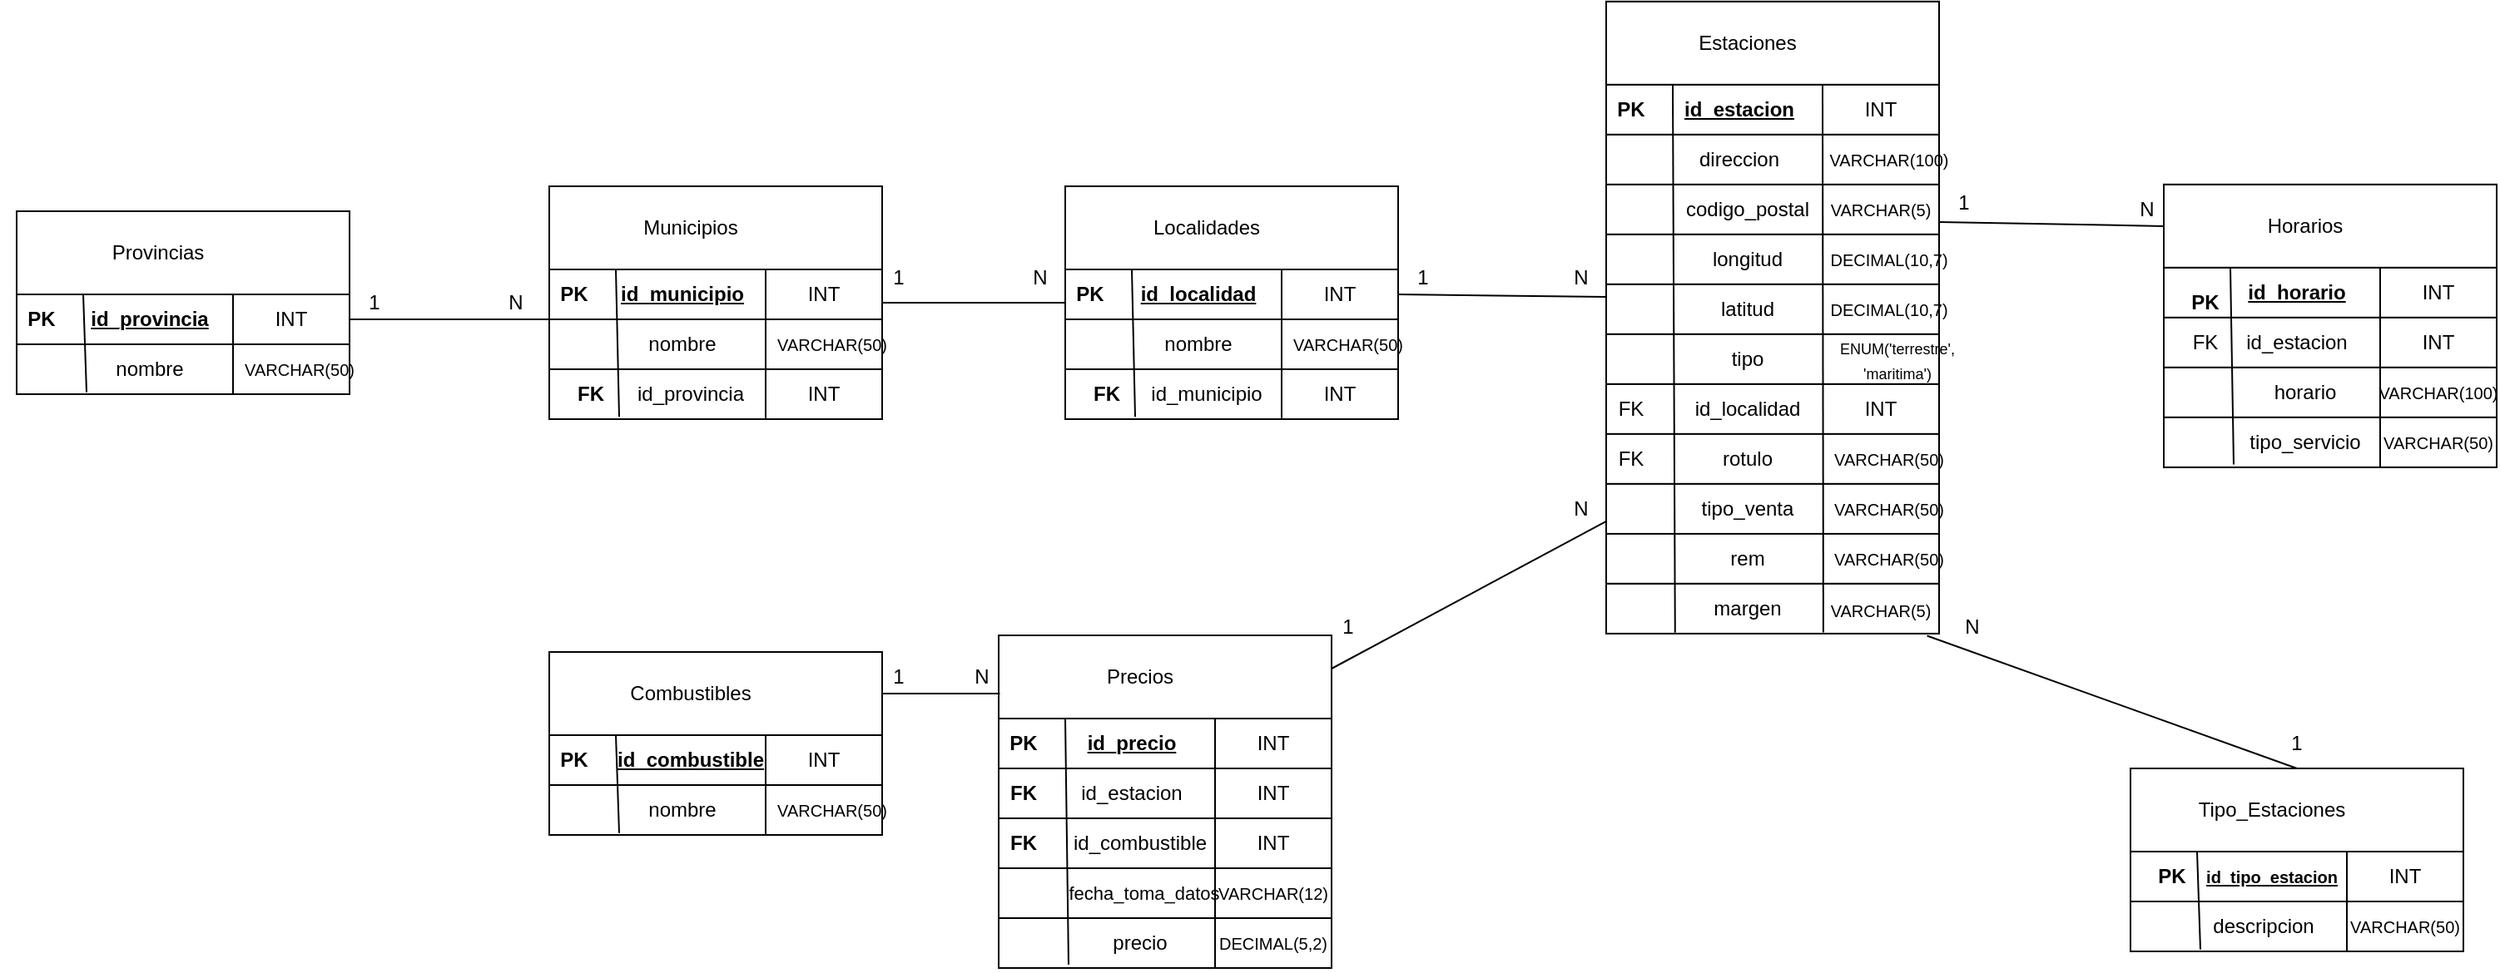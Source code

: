 <mxfile version="24.9.0">
  <diagram name="Page-1" id="HasAcTS15P0ZetfU08zc">
    <mxGraphModel dx="1430" dy="781" grid="1" gridSize="10" guides="1" tooltips="1" connect="1" arrows="1" fold="1" page="1" pageScale="1" pageWidth="827" pageHeight="1169" math="0" shadow="0">
      <root>
        <mxCell id="0" />
        <mxCell id="1" parent="0" />
        <mxCell id="nKlbAJsoChxrk7yMtcG--8" value="" style="rounded=0;whiteSpace=wrap;html=1;" parent="1" vertex="1">
          <mxGeometry x="40" y="545" width="200" height="110" as="geometry" />
        </mxCell>
        <mxCell id="nKlbAJsoChxrk7yMtcG--9" value="" style="rounded=0;whiteSpace=wrap;html=1;" parent="1" vertex="1">
          <mxGeometry x="40" y="545" width="200" height="50" as="geometry" />
        </mxCell>
        <mxCell id="nKlbAJsoChxrk7yMtcG--12" value="" style="rounded=0;whiteSpace=wrap;html=1;" parent="1" vertex="1">
          <mxGeometry x="40" y="595" width="200" height="30" as="geometry" />
        </mxCell>
        <mxCell id="nKlbAJsoChxrk7yMtcG--20" value="" style="rounded=0;whiteSpace=wrap;html=1;" parent="1" vertex="1">
          <mxGeometry x="40" y="625" width="200" height="30" as="geometry" />
        </mxCell>
        <mxCell id="nKlbAJsoChxrk7yMtcG--13" value="" style="endArrow=none;html=1;rounded=0;exitX=0.21;exitY=0.99;exitDx=0;exitDy=0;entryX=1;entryY=0;entryDx=0;entryDy=0;exitPerimeter=0;" parent="1" source="nKlbAJsoChxrk7yMtcG--8" target="nKlbAJsoChxrk7yMtcG--16" edge="1">
          <mxGeometry width="50" height="50" relative="1" as="geometry">
            <mxPoint x="25" y="645" as="sourcePoint" />
            <mxPoint x="75" y="595" as="targetPoint" />
          </mxGeometry>
        </mxCell>
        <mxCell id="nKlbAJsoChxrk7yMtcG--14" value="" style="endArrow=none;html=1;rounded=0;entryX=0.25;entryY=0;entryDx=0;entryDy=0;" parent="1" edge="1">
          <mxGeometry width="50" height="50" relative="1" as="geometry">
            <mxPoint x="170" y="655" as="sourcePoint" />
            <mxPoint x="170" y="595" as="targetPoint" />
          </mxGeometry>
        </mxCell>
        <mxCell id="nKlbAJsoChxrk7yMtcG--15" value="Provincias" style="text;html=1;align=center;verticalAlign=middle;whiteSpace=wrap;rounded=0;" parent="1" vertex="1">
          <mxGeometry x="95" y="555" width="60" height="30" as="geometry" />
        </mxCell>
        <mxCell id="nKlbAJsoChxrk7yMtcG--16" value="&lt;b&gt;PK&lt;/b&gt;" style="text;html=1;align=center;verticalAlign=middle;whiteSpace=wrap;rounded=0;" parent="1" vertex="1">
          <mxGeometry x="30" y="595" width="50" height="30" as="geometry" />
        </mxCell>
        <mxCell id="nKlbAJsoChxrk7yMtcG--17" value="INT" style="text;html=1;align=center;verticalAlign=middle;whiteSpace=wrap;rounded=0;" parent="1" vertex="1">
          <mxGeometry x="180" y="595" width="50" height="30" as="geometry" />
        </mxCell>
        <mxCell id="nKlbAJsoChxrk7yMtcG--21" value="&lt;font style=&quot;font-size: 10px;&quot;&gt;VARCHAR(50)&lt;/font&gt;" style="text;html=1;align=center;verticalAlign=middle;whiteSpace=wrap;rounded=0;" parent="1" vertex="1">
          <mxGeometry x="210" y="625" height="30" as="geometry" />
        </mxCell>
        <mxCell id="nKlbAJsoChxrk7yMtcG--24" value="&lt;b&gt;&lt;u&gt;id_provincia&lt;/u&gt;&lt;/b&gt;" style="text;html=1;align=center;verticalAlign=middle;whiteSpace=wrap;rounded=0;" parent="1" vertex="1">
          <mxGeometry x="90" y="595" width="60" height="30" as="geometry" />
        </mxCell>
        <mxCell id="nKlbAJsoChxrk7yMtcG--25" value="nombre" style="text;html=1;align=center;verticalAlign=middle;whiteSpace=wrap;rounded=0;" parent="1" vertex="1">
          <mxGeometry x="90" y="625" width="60" height="30" as="geometry" />
        </mxCell>
        <mxCell id="nKlbAJsoChxrk7yMtcG--26" value="" style="rounded=0;whiteSpace=wrap;html=1;" parent="1" vertex="1">
          <mxGeometry x="360" y="530" width="200" height="140" as="geometry" />
        </mxCell>
        <mxCell id="nKlbAJsoChxrk7yMtcG--27" value="" style="rounded=0;whiteSpace=wrap;html=1;" parent="1" vertex="1">
          <mxGeometry x="360" y="530" width="200" height="50" as="geometry" />
        </mxCell>
        <mxCell id="nKlbAJsoChxrk7yMtcG--28" value="" style="rounded=0;whiteSpace=wrap;html=1;" parent="1" vertex="1">
          <mxGeometry x="360" y="580" width="200" height="30" as="geometry" />
        </mxCell>
        <mxCell id="nKlbAJsoChxrk7yMtcG--29" value="" style="rounded=0;whiteSpace=wrap;html=1;" parent="1" vertex="1">
          <mxGeometry x="360" y="610" width="200" height="30" as="geometry" />
        </mxCell>
        <mxCell id="nKlbAJsoChxrk7yMtcG--30" value="" style="endArrow=none;html=1;rounded=0;exitX=0.21;exitY=0.99;exitDx=0;exitDy=0;entryX=1;entryY=0;entryDx=0;entryDy=0;exitPerimeter=0;" parent="1" source="nKlbAJsoChxrk7yMtcG--26" target="nKlbAJsoChxrk7yMtcG--33" edge="1">
          <mxGeometry width="50" height="50" relative="1" as="geometry">
            <mxPoint x="345" y="630" as="sourcePoint" />
            <mxPoint x="395" y="580" as="targetPoint" />
          </mxGeometry>
        </mxCell>
        <mxCell id="nKlbAJsoChxrk7yMtcG--31" value="" style="endArrow=none;html=1;rounded=0;entryX=0.25;entryY=0;entryDx=0;entryDy=0;" parent="1" edge="1">
          <mxGeometry width="50" height="50" relative="1" as="geometry">
            <mxPoint x="490" y="670" as="sourcePoint" />
            <mxPoint x="490" y="580" as="targetPoint" />
          </mxGeometry>
        </mxCell>
        <mxCell id="nKlbAJsoChxrk7yMtcG--32" value="Municipios" style="text;html=1;align=center;verticalAlign=middle;whiteSpace=wrap;rounded=0;" parent="1" vertex="1">
          <mxGeometry x="415" y="540" width="60" height="30" as="geometry" />
        </mxCell>
        <mxCell id="nKlbAJsoChxrk7yMtcG--33" value="&lt;b&gt;PK&lt;/b&gt;" style="text;html=1;align=center;verticalAlign=middle;whiteSpace=wrap;rounded=0;" parent="1" vertex="1">
          <mxGeometry x="350" y="580" width="50" height="30" as="geometry" />
        </mxCell>
        <mxCell id="nKlbAJsoChxrk7yMtcG--34" value="INT" style="text;html=1;align=center;verticalAlign=middle;whiteSpace=wrap;rounded=0;" parent="1" vertex="1">
          <mxGeometry x="500" y="580" width="50" height="30" as="geometry" />
        </mxCell>
        <mxCell id="nKlbAJsoChxrk7yMtcG--35" value="&lt;font style=&quot;font-size: 10px;&quot;&gt;VARCHAR(50)&lt;/font&gt;" style="text;html=1;align=center;verticalAlign=middle;whiteSpace=wrap;rounded=0;" parent="1" vertex="1">
          <mxGeometry x="530" y="610" height="30" as="geometry" />
        </mxCell>
        <mxCell id="nKlbAJsoChxrk7yMtcG--36" value="&lt;b&gt;&lt;u&gt;id_municipio&lt;/u&gt;&lt;/b&gt;" style="text;html=1;align=center;verticalAlign=middle;whiteSpace=wrap;rounded=0;" parent="1" vertex="1">
          <mxGeometry x="410" y="580" width="60" height="30" as="geometry" />
        </mxCell>
        <mxCell id="nKlbAJsoChxrk7yMtcG--37" value="nombre" style="text;html=1;align=center;verticalAlign=middle;whiteSpace=wrap;rounded=0;" parent="1" vertex="1">
          <mxGeometry x="410" y="610" width="60" height="30" as="geometry" />
        </mxCell>
        <mxCell id="nKlbAJsoChxrk7yMtcG--62" value="" style="rounded=0;whiteSpace=wrap;html=1;" parent="1" vertex="1">
          <mxGeometry x="995" y="418.95" width="200" height="350" as="geometry" />
        </mxCell>
        <mxCell id="nKlbAJsoChxrk7yMtcG--63" value="" style="rounded=0;whiteSpace=wrap;html=1;" parent="1" vertex="1">
          <mxGeometry x="995" y="418.95" width="200" height="50" as="geometry" />
        </mxCell>
        <mxCell id="nKlbAJsoChxrk7yMtcG--64" value="" style="rounded=0;whiteSpace=wrap;html=1;" parent="1" vertex="1">
          <mxGeometry x="995" y="468.95" width="200" height="30" as="geometry" />
        </mxCell>
        <mxCell id="nKlbAJsoChxrk7yMtcG--65" value="" style="rounded=0;whiteSpace=wrap;html=1;" parent="1" vertex="1">
          <mxGeometry x="995" y="498.95" width="200" height="30" as="geometry" />
        </mxCell>
        <mxCell id="nKlbAJsoChxrk7yMtcG--68" value="Estaciones" style="text;html=1;align=center;verticalAlign=middle;whiteSpace=wrap;rounded=0;" parent="1" vertex="1">
          <mxGeometry x="1050" y="428.95" width="60" height="30" as="geometry" />
        </mxCell>
        <mxCell id="nKlbAJsoChxrk7yMtcG--69" value="&lt;b&gt;PK&lt;/b&gt;" style="text;html=1;align=center;verticalAlign=middle;whiteSpace=wrap;rounded=0;" parent="1" vertex="1">
          <mxGeometry x="985" y="468.95" width="50" height="30" as="geometry" />
        </mxCell>
        <mxCell id="nKlbAJsoChxrk7yMtcG--70" value="INT" style="text;html=1;align=center;verticalAlign=middle;whiteSpace=wrap;rounded=0;" parent="1" vertex="1">
          <mxGeometry x="1135" y="468.95" width="50" height="30" as="geometry" />
        </mxCell>
        <mxCell id="nKlbAJsoChxrk7yMtcG--71" value="&lt;font style=&quot;font-size: 10px;&quot;&gt;VARCHAR(100)&lt;/font&gt;" style="text;html=1;align=center;verticalAlign=middle;whiteSpace=wrap;rounded=0;" parent="1" vertex="1">
          <mxGeometry x="1165" y="498.95" height="30" as="geometry" />
        </mxCell>
        <mxCell id="nKlbAJsoChxrk7yMtcG--72" value="&lt;b&gt;&lt;u&gt;id_estacion&lt;/u&gt;&lt;/b&gt;" style="text;html=1;align=center;verticalAlign=middle;whiteSpace=wrap;rounded=0;" parent="1" vertex="1">
          <mxGeometry x="1045" y="468.95" width="60" height="30" as="geometry" />
        </mxCell>
        <mxCell id="nKlbAJsoChxrk7yMtcG--73" value="direccion" style="text;html=1;align=center;verticalAlign=middle;whiteSpace=wrap;rounded=0;" parent="1" vertex="1">
          <mxGeometry x="1045" y="498.95" width="60" height="30" as="geometry" />
        </mxCell>
        <mxCell id="nKlbAJsoChxrk7yMtcG--75" value="&lt;b&gt;FK&lt;/b&gt;" style="text;html=1;align=center;verticalAlign=middle;whiteSpace=wrap;rounded=0;" parent="1" vertex="1">
          <mxGeometry x="360" y="640" width="50" height="30" as="geometry" />
        </mxCell>
        <mxCell id="nKlbAJsoChxrk7yMtcG--76" value="id_provincia" style="text;html=1;align=center;verticalAlign=middle;whiteSpace=wrap;rounded=0;" parent="1" vertex="1">
          <mxGeometry x="415" y="640" width="60" height="30" as="geometry" />
        </mxCell>
        <mxCell id="nKlbAJsoChxrk7yMtcG--79" value="INT" style="text;html=1;align=center;verticalAlign=middle;whiteSpace=wrap;rounded=0;" parent="1" vertex="1">
          <mxGeometry x="500" y="640" width="50" height="30" as="geometry" />
        </mxCell>
        <mxCell id="nKlbAJsoChxrk7yMtcG--80" value="" style="rounded=0;whiteSpace=wrap;html=1;" parent="1" vertex="1">
          <mxGeometry x="630" y="800" width="200" height="200" as="geometry" />
        </mxCell>
        <mxCell id="nKlbAJsoChxrk7yMtcG--81" value="" style="rounded=0;whiteSpace=wrap;html=1;" parent="1" vertex="1">
          <mxGeometry x="630" y="800" width="200" height="50" as="geometry" />
        </mxCell>
        <mxCell id="nKlbAJsoChxrk7yMtcG--82" value="" style="rounded=0;whiteSpace=wrap;html=1;" parent="1" vertex="1">
          <mxGeometry x="630" y="850" width="200" height="30" as="geometry" />
        </mxCell>
        <mxCell id="nKlbAJsoChxrk7yMtcG--83" value="" style="rounded=0;whiteSpace=wrap;html=1;" parent="1" vertex="1">
          <mxGeometry x="630" y="880" width="200" height="30" as="geometry" />
        </mxCell>
        <mxCell id="nKlbAJsoChxrk7yMtcG--86" value="Precios" style="text;html=1;align=center;verticalAlign=middle;whiteSpace=wrap;rounded=0;" parent="1" vertex="1">
          <mxGeometry x="685" y="810" width="60" height="30" as="geometry" />
        </mxCell>
        <mxCell id="nKlbAJsoChxrk7yMtcG--87" value="&lt;b&gt;PK&lt;/b&gt;" style="text;html=1;align=center;verticalAlign=middle;whiteSpace=wrap;rounded=0;" parent="1" vertex="1">
          <mxGeometry x="620" y="850" width="50" height="30" as="geometry" />
        </mxCell>
        <mxCell id="nKlbAJsoChxrk7yMtcG--88" value="INT" style="text;html=1;align=center;verticalAlign=middle;whiteSpace=wrap;rounded=0;" parent="1" vertex="1">
          <mxGeometry x="770" y="850" width="50" height="30" as="geometry" />
        </mxCell>
        <mxCell id="nKlbAJsoChxrk7yMtcG--90" value="&lt;b&gt;&lt;u&gt;id_precio&lt;/u&gt;&lt;/b&gt;" style="text;html=1;align=center;verticalAlign=middle;whiteSpace=wrap;rounded=0;" parent="1" vertex="1">
          <mxGeometry x="680" y="850" width="60" height="30" as="geometry" />
        </mxCell>
        <mxCell id="nKlbAJsoChxrk7yMtcG--91" value="id_estacion" style="text;html=1;align=center;verticalAlign=middle;whiteSpace=wrap;rounded=0;" parent="1" vertex="1">
          <mxGeometry x="680" y="880" width="60" height="30" as="geometry" />
        </mxCell>
        <mxCell id="nKlbAJsoChxrk7yMtcG--92" value="" style="rounded=0;whiteSpace=wrap;html=1;" parent="1" vertex="1">
          <mxGeometry x="670" y="530" width="200" height="140" as="geometry" />
        </mxCell>
        <mxCell id="nKlbAJsoChxrk7yMtcG--93" value="" style="rounded=0;whiteSpace=wrap;html=1;" parent="1" vertex="1">
          <mxGeometry x="670" y="530" width="200" height="50" as="geometry" />
        </mxCell>
        <mxCell id="nKlbAJsoChxrk7yMtcG--94" value="" style="rounded=0;whiteSpace=wrap;html=1;" parent="1" vertex="1">
          <mxGeometry x="670" y="580" width="200" height="30" as="geometry" />
        </mxCell>
        <mxCell id="nKlbAJsoChxrk7yMtcG--95" value="" style="rounded=0;whiteSpace=wrap;html=1;" parent="1" vertex="1">
          <mxGeometry x="670" y="610" width="200" height="30" as="geometry" />
        </mxCell>
        <mxCell id="nKlbAJsoChxrk7yMtcG--96" value="" style="endArrow=none;html=1;rounded=0;exitX=0.21;exitY=0.99;exitDx=0;exitDy=0;entryX=1;entryY=0;entryDx=0;entryDy=0;exitPerimeter=0;" parent="1" source="nKlbAJsoChxrk7yMtcG--92" target="nKlbAJsoChxrk7yMtcG--99" edge="1">
          <mxGeometry width="50" height="50" relative="1" as="geometry">
            <mxPoint x="655" y="630" as="sourcePoint" />
            <mxPoint x="705" y="580" as="targetPoint" />
          </mxGeometry>
        </mxCell>
        <mxCell id="nKlbAJsoChxrk7yMtcG--97" value="" style="endArrow=none;html=1;rounded=0;entryX=0.25;entryY=0;entryDx=0;entryDy=0;" parent="1" edge="1">
          <mxGeometry width="50" height="50" relative="1" as="geometry">
            <mxPoint x="800" y="670" as="sourcePoint" />
            <mxPoint x="800" y="580" as="targetPoint" />
          </mxGeometry>
        </mxCell>
        <mxCell id="nKlbAJsoChxrk7yMtcG--98" value="Localidades" style="text;html=1;align=center;verticalAlign=middle;whiteSpace=wrap;rounded=0;" parent="1" vertex="1">
          <mxGeometry x="725" y="540" width="60" height="30" as="geometry" />
        </mxCell>
        <mxCell id="nKlbAJsoChxrk7yMtcG--99" value="&lt;b&gt;PK&lt;/b&gt;" style="text;html=1;align=center;verticalAlign=middle;whiteSpace=wrap;rounded=0;" parent="1" vertex="1">
          <mxGeometry x="660" y="580" width="50" height="30" as="geometry" />
        </mxCell>
        <mxCell id="nKlbAJsoChxrk7yMtcG--100" value="INT" style="text;html=1;align=center;verticalAlign=middle;whiteSpace=wrap;rounded=0;" parent="1" vertex="1">
          <mxGeometry x="810" y="580" width="50" height="30" as="geometry" />
        </mxCell>
        <mxCell id="nKlbAJsoChxrk7yMtcG--101" value="&lt;font style=&quot;font-size: 10px;&quot;&gt;VARCHAR(50)&lt;/font&gt;" style="text;html=1;align=center;verticalAlign=middle;whiteSpace=wrap;rounded=0;" parent="1" vertex="1">
          <mxGeometry x="840" y="610" height="30" as="geometry" />
        </mxCell>
        <mxCell id="nKlbAJsoChxrk7yMtcG--102" value="&lt;b&gt;&lt;u&gt;id_localidad&lt;/u&gt;&lt;/b&gt;" style="text;html=1;align=center;verticalAlign=middle;whiteSpace=wrap;rounded=0;" parent="1" vertex="1">
          <mxGeometry x="720" y="580" width="60" height="30" as="geometry" />
        </mxCell>
        <mxCell id="nKlbAJsoChxrk7yMtcG--103" value="nombre" style="text;html=1;align=center;verticalAlign=middle;whiteSpace=wrap;rounded=0;" parent="1" vertex="1">
          <mxGeometry x="720" y="610" width="60" height="30" as="geometry" />
        </mxCell>
        <mxCell id="nKlbAJsoChxrk7yMtcG--104" value="&lt;b&gt;FK&lt;/b&gt;" style="text;html=1;align=center;verticalAlign=middle;whiteSpace=wrap;rounded=0;" parent="1" vertex="1">
          <mxGeometry x="670" y="640" width="50" height="30" as="geometry" />
        </mxCell>
        <mxCell id="nKlbAJsoChxrk7yMtcG--105" value="id_municipio" style="text;html=1;align=center;verticalAlign=middle;whiteSpace=wrap;rounded=0;" parent="1" vertex="1">
          <mxGeometry x="725" y="640" width="60" height="30" as="geometry" />
        </mxCell>
        <mxCell id="nKlbAJsoChxrk7yMtcG--106" value="INT" style="text;html=1;align=center;verticalAlign=middle;whiteSpace=wrap;rounded=0;" parent="1" vertex="1">
          <mxGeometry x="810" y="640" width="50" height="30" as="geometry" />
        </mxCell>
        <mxCell id="nKlbAJsoChxrk7yMtcG--108" value="" style="rounded=0;whiteSpace=wrap;html=1;" parent="1" vertex="1">
          <mxGeometry x="995" y="528.95" width="200" height="30" as="geometry" />
        </mxCell>
        <mxCell id="nKlbAJsoChxrk7yMtcG--110" value="codigo_postal" style="text;html=1;align=center;verticalAlign=middle;whiteSpace=wrap;rounded=0;" parent="1" vertex="1">
          <mxGeometry x="1050" y="528.95" width="60" height="30" as="geometry" />
        </mxCell>
        <mxCell id="nKlbAJsoChxrk7yMtcG--111" value="&lt;font style=&quot;font-size: 10px;&quot;&gt;VARCHAR(5)&lt;/font&gt;" style="text;html=1;align=center;verticalAlign=middle;whiteSpace=wrap;rounded=0;" parent="1" vertex="1">
          <mxGeometry x="1135" y="528.95" width="50" height="30" as="geometry" />
        </mxCell>
        <mxCell id="nKlbAJsoChxrk7yMtcG--112" value="" style="rounded=0;whiteSpace=wrap;html=1;" parent="1" vertex="1">
          <mxGeometry x="995" y="558.95" width="200" height="30" as="geometry" />
        </mxCell>
        <mxCell id="nKlbAJsoChxrk7yMtcG--113" value="" style="rounded=0;whiteSpace=wrap;html=1;" parent="1" vertex="1">
          <mxGeometry x="995" y="588.95" width="200" height="30" as="geometry" />
        </mxCell>
        <mxCell id="nKlbAJsoChxrk7yMtcG--114" value="" style="rounded=0;whiteSpace=wrap;html=1;" parent="1" vertex="1">
          <mxGeometry x="995" y="618.95" width="200" height="30" as="geometry" />
        </mxCell>
        <mxCell id="nKlbAJsoChxrk7yMtcG--115" value="longitud" style="text;html=1;align=center;verticalAlign=middle;whiteSpace=wrap;rounded=0;" parent="1" vertex="1">
          <mxGeometry x="1050" y="558.95" width="60" height="30" as="geometry" />
        </mxCell>
        <mxCell id="nKlbAJsoChxrk7yMtcG--116" value="latitud" style="text;html=1;align=center;verticalAlign=middle;whiteSpace=wrap;rounded=0;" parent="1" vertex="1">
          <mxGeometry x="1050" y="588.95" width="60" height="30" as="geometry" />
        </mxCell>
        <mxCell id="nKlbAJsoChxrk7yMtcG--117" value="tipo" style="text;html=1;align=center;verticalAlign=middle;whiteSpace=wrap;rounded=0;" parent="1" vertex="1">
          <mxGeometry x="1050" y="618.95" width="60" height="30" as="geometry" />
        </mxCell>
        <mxCell id="nKlbAJsoChxrk7yMtcG--119" value="" style="rounded=0;whiteSpace=wrap;html=1;" parent="1" vertex="1">
          <mxGeometry x="995" y="648.95" width="200" height="30" as="geometry" />
        </mxCell>
        <mxCell id="nKlbAJsoChxrk7yMtcG--120" value="" style="rounded=0;whiteSpace=wrap;html=1;" parent="1" vertex="1">
          <mxGeometry x="995" y="678.95" width="200" height="30" as="geometry" />
        </mxCell>
        <mxCell id="nKlbAJsoChxrk7yMtcG--121" value="" style="rounded=0;whiteSpace=wrap;html=1;" parent="1" vertex="1">
          <mxGeometry x="995" y="708.95" width="200" height="30" as="geometry" />
        </mxCell>
        <mxCell id="nKlbAJsoChxrk7yMtcG--122" value="" style="rounded=0;whiteSpace=wrap;html=1;" parent="1" vertex="1">
          <mxGeometry x="995" y="768.95" width="200" height="30" as="geometry" />
        </mxCell>
        <mxCell id="nKlbAJsoChxrk7yMtcG--66" value="" style="endArrow=none;html=1;rounded=0;exitX=0.207;exitY=0.982;exitDx=0;exitDy=0;entryX=1;entryY=0;entryDx=0;entryDy=0;exitPerimeter=0;" parent="1" source="nKlbAJsoChxrk7yMtcG--122" target="nKlbAJsoChxrk7yMtcG--69" edge="1">
          <mxGeometry width="50" height="50" relative="1" as="geometry">
            <mxPoint x="980" y="518.95" as="sourcePoint" />
            <mxPoint x="1030" y="468.95" as="targetPoint" />
          </mxGeometry>
        </mxCell>
        <mxCell id="nKlbAJsoChxrk7yMtcG--67" value="" style="endArrow=none;html=1;rounded=0;exitX=0.091;exitY=0.978;exitDx=0;exitDy=0;entryX=0.25;entryY=0;entryDx=0;entryDy=0;exitPerimeter=0;" parent="1" edge="1">
          <mxGeometry width="50" height="50" relative="1" as="geometry">
            <mxPoint x="1125.46" y="798.29" as="sourcePoint" />
            <mxPoint x="1125" y="468.95" as="targetPoint" />
          </mxGeometry>
        </mxCell>
        <mxCell id="nKlbAJsoChxrk7yMtcG--123" value="id_localidad" style="text;html=1;align=center;verticalAlign=middle;whiteSpace=wrap;rounded=0;" parent="1" vertex="1">
          <mxGeometry x="1050" y="648.95" width="60" height="30" as="geometry" />
        </mxCell>
        <mxCell id="nKlbAJsoChxrk7yMtcG--124" value="rotulo" style="text;html=1;align=center;verticalAlign=middle;whiteSpace=wrap;rounded=0;" parent="1" vertex="1">
          <mxGeometry x="1050" y="678.95" width="60" height="30" as="geometry" />
        </mxCell>
        <mxCell id="nKlbAJsoChxrk7yMtcG--125" value="tipo_venta" style="text;html=1;align=center;verticalAlign=middle;whiteSpace=wrap;rounded=0;" parent="1" vertex="1">
          <mxGeometry x="1050" y="708.95" width="60" height="30" as="geometry" />
        </mxCell>
        <mxCell id="nKlbAJsoChxrk7yMtcG--126" value="rem" style="text;html=1;align=center;verticalAlign=middle;whiteSpace=wrap;rounded=0;" parent="1" vertex="1">
          <mxGeometry x="1050" y="738.95" width="60" height="30" as="geometry" />
        </mxCell>
        <mxCell id="nKlbAJsoChxrk7yMtcG--127" value="&lt;font style=&quot;font-size: 10px;&quot;&gt;DECIMAL(10,7)&lt;/font&gt;" style="text;html=1;align=center;verticalAlign=middle;whiteSpace=wrap;rounded=0;" parent="1" vertex="1">
          <mxGeometry x="1140" y="558.95" width="50" height="30" as="geometry" />
        </mxCell>
        <mxCell id="nKlbAJsoChxrk7yMtcG--128" value="&lt;font style=&quot;font-size: 10px;&quot;&gt;DECIMAL(10,7)&lt;/font&gt;" style="text;html=1;align=center;verticalAlign=middle;whiteSpace=wrap;rounded=0;" parent="1" vertex="1">
          <mxGeometry x="1140" y="588.95" width="50" height="30" as="geometry" />
        </mxCell>
        <mxCell id="nKlbAJsoChxrk7yMtcG--129" value="&lt;font style=&quot;font-size: 9px;&quot;&gt;ENUM(&#39;terrestre&#39;, &#39;maritima&lt;span style=&quot;background-color: initial;&quot;&gt;&#39;)&lt;/span&gt;&lt;/font&gt;" style="text;html=1;align=center;verticalAlign=middle;whiteSpace=wrap;rounded=0;" parent="1" vertex="1">
          <mxGeometry x="1145" y="618.95" width="50" height="30" as="geometry" />
        </mxCell>
        <mxCell id="nKlbAJsoChxrk7yMtcG--130" value="FK" style="text;html=1;align=center;verticalAlign=middle;whiteSpace=wrap;rounded=0;" parent="1" vertex="1">
          <mxGeometry x="985" y="678.95" width="50" height="30" as="geometry" />
        </mxCell>
        <mxCell id="nKlbAJsoChxrk7yMtcG--131" value="INT" style="text;html=1;align=center;verticalAlign=middle;whiteSpace=wrap;rounded=0;" parent="1" vertex="1">
          <mxGeometry x="1135" y="648.95" width="50" height="30" as="geometry" />
        </mxCell>
        <mxCell id="nKlbAJsoChxrk7yMtcG--132" value="&lt;font style=&quot;font-size: 10px;&quot;&gt;VARCHAR(50&lt;span style=&quot;background-color: initial;&quot;&gt;)&lt;/span&gt;&lt;/font&gt;" style="text;html=1;align=center;verticalAlign=middle;whiteSpace=wrap;rounded=0;" parent="1" vertex="1">
          <mxGeometry x="1140" y="678.95" width="50" height="30" as="geometry" />
        </mxCell>
        <mxCell id="nKlbAJsoChxrk7yMtcG--133" value="&lt;font style=&quot;font-size: 10px;&quot;&gt;VARCHAR(50&lt;span style=&quot;background-color: initial;&quot;&gt;)&lt;/span&gt;&lt;/font&gt;" style="text;html=1;align=center;verticalAlign=middle;whiteSpace=wrap;rounded=0;" parent="1" vertex="1">
          <mxGeometry x="1140" y="708.95" width="50" height="30" as="geometry" />
        </mxCell>
        <mxCell id="nKlbAJsoChxrk7yMtcG--134" value="&lt;font style=&quot;font-size: 10px;&quot;&gt;VARCHAR(50&lt;span style=&quot;background-color: initial;&quot;&gt;)&lt;/span&gt;&lt;/font&gt;" style="text;html=1;align=center;verticalAlign=middle;whiteSpace=wrap;rounded=0;" parent="1" vertex="1">
          <mxGeometry x="1140" y="738.95" width="50" height="30" as="geometry" />
        </mxCell>
        <mxCell id="nKlbAJsoChxrk7yMtcG--135" value="" style="rounded=0;whiteSpace=wrap;html=1;" parent="1" vertex="1">
          <mxGeometry x="360" y="810" width="200" height="110" as="geometry" />
        </mxCell>
        <mxCell id="nKlbAJsoChxrk7yMtcG--136" value="" style="rounded=0;whiteSpace=wrap;html=1;" parent="1" vertex="1">
          <mxGeometry x="360" y="810" width="200" height="50" as="geometry" />
        </mxCell>
        <mxCell id="nKlbAJsoChxrk7yMtcG--137" value="" style="rounded=0;whiteSpace=wrap;html=1;" parent="1" vertex="1">
          <mxGeometry x="360" y="860" width="200" height="30" as="geometry" />
        </mxCell>
        <mxCell id="nKlbAJsoChxrk7yMtcG--138" value="" style="rounded=0;whiteSpace=wrap;html=1;" parent="1" vertex="1">
          <mxGeometry x="360" y="890" width="200" height="30" as="geometry" />
        </mxCell>
        <mxCell id="nKlbAJsoChxrk7yMtcG--139" value="" style="endArrow=none;html=1;rounded=0;exitX=0.21;exitY=0.99;exitDx=0;exitDy=0;entryX=1;entryY=0;entryDx=0;entryDy=0;exitPerimeter=0;" parent="1" source="nKlbAJsoChxrk7yMtcG--135" target="nKlbAJsoChxrk7yMtcG--142" edge="1">
          <mxGeometry width="50" height="50" relative="1" as="geometry">
            <mxPoint x="345" y="910" as="sourcePoint" />
            <mxPoint x="395" y="860" as="targetPoint" />
          </mxGeometry>
        </mxCell>
        <mxCell id="nKlbAJsoChxrk7yMtcG--140" value="" style="endArrow=none;html=1;rounded=0;entryX=0.25;entryY=0;entryDx=0;entryDy=0;" parent="1" edge="1">
          <mxGeometry width="50" height="50" relative="1" as="geometry">
            <mxPoint x="490" y="920" as="sourcePoint" />
            <mxPoint x="490" y="860" as="targetPoint" />
          </mxGeometry>
        </mxCell>
        <mxCell id="nKlbAJsoChxrk7yMtcG--141" value="Combustibles" style="text;html=1;align=center;verticalAlign=middle;whiteSpace=wrap;rounded=0;" parent="1" vertex="1">
          <mxGeometry x="415" y="820" width="60" height="30" as="geometry" />
        </mxCell>
        <mxCell id="nKlbAJsoChxrk7yMtcG--142" value="&lt;b&gt;PK&lt;/b&gt;" style="text;html=1;align=center;verticalAlign=middle;whiteSpace=wrap;rounded=0;" parent="1" vertex="1">
          <mxGeometry x="350" y="860" width="50" height="30" as="geometry" />
        </mxCell>
        <mxCell id="nKlbAJsoChxrk7yMtcG--143" value="INT" style="text;html=1;align=center;verticalAlign=middle;whiteSpace=wrap;rounded=0;" parent="1" vertex="1">
          <mxGeometry x="500" y="860" width="50" height="30" as="geometry" />
        </mxCell>
        <mxCell id="nKlbAJsoChxrk7yMtcG--144" value="&lt;font style=&quot;font-size: 10px;&quot;&gt;VARCHAR(50)&lt;/font&gt;" style="text;html=1;align=center;verticalAlign=middle;whiteSpace=wrap;rounded=0;" parent="1" vertex="1">
          <mxGeometry x="530" y="890" height="30" as="geometry" />
        </mxCell>
        <mxCell id="nKlbAJsoChxrk7yMtcG--145" value="&lt;b&gt;&lt;u&gt;id_combustible&lt;/u&gt;&lt;/b&gt;" style="text;html=1;align=center;verticalAlign=middle;whiteSpace=wrap;rounded=0;" parent="1" vertex="1">
          <mxGeometry x="415" y="860" width="60" height="30" as="geometry" />
        </mxCell>
        <mxCell id="nKlbAJsoChxrk7yMtcG--146" value="nombre" style="text;html=1;align=center;verticalAlign=middle;whiteSpace=wrap;rounded=0;" parent="1" vertex="1">
          <mxGeometry x="410" y="890" width="60" height="30" as="geometry" />
        </mxCell>
        <mxCell id="nKlbAJsoChxrk7yMtcG--159" value="&lt;b&gt;FK&lt;/b&gt;" style="text;html=1;align=center;verticalAlign=middle;whiteSpace=wrap;rounded=0;" parent="1" vertex="1">
          <mxGeometry x="620" y="880" width="50" height="30" as="geometry" />
        </mxCell>
        <mxCell id="nKlbAJsoChxrk7yMtcG--161" value="INT" style="text;html=1;align=center;verticalAlign=middle;whiteSpace=wrap;rounded=0;" parent="1" vertex="1">
          <mxGeometry x="770" y="880" width="50" height="30" as="geometry" />
        </mxCell>
        <mxCell id="nKlbAJsoChxrk7yMtcG--162" value="" style="rounded=0;whiteSpace=wrap;html=1;" parent="1" vertex="1">
          <mxGeometry x="630" y="910" width="200" height="30" as="geometry" />
        </mxCell>
        <mxCell id="nKlbAJsoChxrk7yMtcG--163" value="" style="rounded=0;whiteSpace=wrap;html=1;" parent="1" vertex="1">
          <mxGeometry x="630" y="940" width="200" height="30" as="geometry" />
        </mxCell>
        <mxCell id="nKlbAJsoChxrk7yMtcG--164" value="" style="rounded=0;whiteSpace=wrap;html=1;" parent="1" vertex="1">
          <mxGeometry x="630" y="970" width="200" height="30" as="geometry" />
        </mxCell>
        <mxCell id="nKlbAJsoChxrk7yMtcG--84" value="" style="endArrow=none;html=1;rounded=0;exitX=0.21;exitY=0.99;exitDx=0;exitDy=0;entryX=1;entryY=0;entryDx=0;entryDy=0;exitPerimeter=0;" parent="1" source="nKlbAJsoChxrk7yMtcG--80" target="nKlbAJsoChxrk7yMtcG--87" edge="1">
          <mxGeometry width="50" height="50" relative="1" as="geometry">
            <mxPoint x="615" y="900" as="sourcePoint" />
            <mxPoint x="665" y="850" as="targetPoint" />
          </mxGeometry>
        </mxCell>
        <mxCell id="nKlbAJsoChxrk7yMtcG--85" value="" style="endArrow=none;html=1;rounded=0;entryX=0.25;entryY=0;entryDx=0;entryDy=0;" parent="1" edge="1">
          <mxGeometry width="50" height="50" relative="1" as="geometry">
            <mxPoint x="760" y="1000" as="sourcePoint" />
            <mxPoint x="760" y="850" as="targetPoint" />
          </mxGeometry>
        </mxCell>
        <mxCell id="nKlbAJsoChxrk7yMtcG--166" value="&lt;b&gt;FK&lt;/b&gt;" style="text;html=1;align=center;verticalAlign=middle;whiteSpace=wrap;rounded=0;" parent="1" vertex="1">
          <mxGeometry x="620" y="910" width="50" height="30" as="geometry" />
        </mxCell>
        <mxCell id="nKlbAJsoChxrk7yMtcG--167" value="id_combustible" style="text;html=1;align=center;verticalAlign=middle;whiteSpace=wrap;rounded=0;" parent="1" vertex="1">
          <mxGeometry x="685" y="910" width="60" height="30" as="geometry" />
        </mxCell>
        <mxCell id="nKlbAJsoChxrk7yMtcG--168" value="INT" style="text;html=1;align=center;verticalAlign=middle;whiteSpace=wrap;rounded=0;" parent="1" vertex="1">
          <mxGeometry x="770" y="910" width="50" height="30" as="geometry" />
        </mxCell>
        <mxCell id="nKlbAJsoChxrk7yMtcG--169" value="&lt;font style=&quot;font-size: 11px;&quot;&gt;fecha_toma_datos&lt;/font&gt;" style="text;html=1;align=center;verticalAlign=middle;whiteSpace=wrap;rounded=0;" parent="1" vertex="1">
          <mxGeometry x="690" y="940" width="55" height="30" as="geometry" />
        </mxCell>
        <mxCell id="nKlbAJsoChxrk7yMtcG--170" value="&lt;font style=&quot;font-size: 10px;&quot;&gt;VARCHAR(12)&lt;/font&gt;" style="text;html=1;align=center;verticalAlign=middle;whiteSpace=wrap;rounded=0;" parent="1" vertex="1">
          <mxGeometry x="770" y="940" width="50" height="30" as="geometry" />
        </mxCell>
        <mxCell id="nKlbAJsoChxrk7yMtcG--171" value="precio" style="text;html=1;align=center;verticalAlign=middle;whiteSpace=wrap;rounded=0;" parent="1" vertex="1">
          <mxGeometry x="685" y="970" width="60" height="30" as="geometry" />
        </mxCell>
        <mxCell id="nKlbAJsoChxrk7yMtcG--172" value="&lt;font style=&quot;font-size: 10px;&quot;&gt;DECIMAL(5,2)&lt;/font&gt;" style="text;html=1;align=center;verticalAlign=middle;whiteSpace=wrap;rounded=0;" parent="1" vertex="1">
          <mxGeometry x="770" y="970" width="50" height="30" as="geometry" />
        </mxCell>
        <mxCell id="nKlbAJsoChxrk7yMtcG--173" value="" style="rounded=0;whiteSpace=wrap;html=1;" parent="1" vertex="1">
          <mxGeometry x="1330" y="528.95" width="200" height="170" as="geometry" />
        </mxCell>
        <mxCell id="nKlbAJsoChxrk7yMtcG--174" value="" style="rounded=0;whiteSpace=wrap;html=1;" parent="1" vertex="1">
          <mxGeometry x="1330" y="528.95" width="200" height="50" as="geometry" />
        </mxCell>
        <mxCell id="nKlbAJsoChxrk7yMtcG--175" value="" style="rounded=0;whiteSpace=wrap;html=1;" parent="1" vertex="1">
          <mxGeometry x="1330" y="578.95" width="200" height="30" as="geometry" />
        </mxCell>
        <mxCell id="nKlbAJsoChxrk7yMtcG--176" value="" style="rounded=0;whiteSpace=wrap;html=1;" parent="1" vertex="1">
          <mxGeometry x="1330" y="608.95" width="200" height="30" as="geometry" />
        </mxCell>
        <mxCell id="nKlbAJsoChxrk7yMtcG--177" value="Horarios" style="text;html=1;align=center;verticalAlign=middle;whiteSpace=wrap;rounded=0;" parent="1" vertex="1">
          <mxGeometry x="1385" y="538.95" width="60" height="30" as="geometry" />
        </mxCell>
        <mxCell id="nKlbAJsoChxrk7yMtcG--179" value="INT" style="text;html=1;align=center;verticalAlign=middle;whiteSpace=wrap;rounded=0;" parent="1" vertex="1">
          <mxGeometry x="1470" y="578.95" width="50" height="30" as="geometry" />
        </mxCell>
        <mxCell id="nKlbAJsoChxrk7yMtcG--180" value="&lt;b&gt;&lt;u&gt;id_horario&lt;/u&gt;&lt;/b&gt;" style="text;html=1;align=center;verticalAlign=middle;whiteSpace=wrap;rounded=0;" parent="1" vertex="1">
          <mxGeometry x="1380" y="578.95" width="60" height="30" as="geometry" />
        </mxCell>
        <mxCell id="nKlbAJsoChxrk7yMtcG--181" value="id_estacion" style="text;html=1;align=center;verticalAlign=middle;whiteSpace=wrap;rounded=0;" parent="1" vertex="1">
          <mxGeometry x="1380" y="608.95" width="60" height="30" as="geometry" />
        </mxCell>
        <mxCell id="nKlbAJsoChxrk7yMtcG--183" value="INT" style="text;html=1;align=center;verticalAlign=middle;whiteSpace=wrap;rounded=0;" parent="1" vertex="1">
          <mxGeometry x="1470" y="608.95" width="50" height="30" as="geometry" />
        </mxCell>
        <mxCell id="nKlbAJsoChxrk7yMtcG--184" value="" style="rounded=0;whiteSpace=wrap;html=1;" parent="1" vertex="1">
          <mxGeometry x="1330" y="638.95" width="200" height="30" as="geometry" />
        </mxCell>
        <mxCell id="nKlbAJsoChxrk7yMtcG--185" value="" style="rounded=0;whiteSpace=wrap;html=1;" parent="1" vertex="1">
          <mxGeometry x="1330" y="668.95" width="200" height="30" as="geometry" />
        </mxCell>
        <mxCell id="nKlbAJsoChxrk7yMtcG--187" value="" style="endArrow=none;html=1;rounded=0;exitX=0.21;exitY=0.99;exitDx=0;exitDy=0;entryX=1;entryY=0;entryDx=0;entryDy=0;exitPerimeter=0;" parent="1" source="nKlbAJsoChxrk7yMtcG--173" edge="1">
          <mxGeometry width="50" height="50" relative="1" as="geometry">
            <mxPoint x="1315" y="628.95" as="sourcePoint" />
            <mxPoint x="1370" y="578.95" as="targetPoint" />
          </mxGeometry>
        </mxCell>
        <mxCell id="nKlbAJsoChxrk7yMtcG--188" value="" style="endArrow=none;html=1;rounded=0;entryX=0.25;entryY=0;entryDx=0;entryDy=0;" parent="1" edge="1">
          <mxGeometry width="50" height="50" relative="1" as="geometry">
            <mxPoint x="1460" y="698.95" as="sourcePoint" />
            <mxPoint x="1460" y="578.95" as="targetPoint" />
          </mxGeometry>
        </mxCell>
        <mxCell id="nKlbAJsoChxrk7yMtcG--190" value="horario" style="text;html=1;align=center;verticalAlign=middle;whiteSpace=wrap;rounded=0;" parent="1" vertex="1">
          <mxGeometry x="1385" y="638.95" width="60" height="30" as="geometry" />
        </mxCell>
        <mxCell id="nKlbAJsoChxrk7yMtcG--191" value="&lt;font style=&quot;font-size: 10px;&quot;&gt;VARCHAR(100)&lt;/font&gt;" style="text;html=1;align=center;verticalAlign=middle;whiteSpace=wrap;rounded=0;" parent="1" vertex="1">
          <mxGeometry x="1470" y="638.95" width="50" height="30" as="geometry" />
        </mxCell>
        <mxCell id="nKlbAJsoChxrk7yMtcG--192" value="tipo_servicio" style="text;html=1;align=center;verticalAlign=middle;whiteSpace=wrap;rounded=0;" parent="1" vertex="1">
          <mxGeometry x="1385" y="668.95" width="60" height="30" as="geometry" />
        </mxCell>
        <mxCell id="nKlbAJsoChxrk7yMtcG--193" value="&lt;font style=&quot;font-size: 10px;&quot;&gt;VARCHAR(50)&lt;/font&gt;" style="text;html=1;align=center;verticalAlign=middle;whiteSpace=wrap;rounded=0;" parent="1" vertex="1">
          <mxGeometry x="1470" y="668.95" width="50" height="30" as="geometry" />
        </mxCell>
        <mxCell id="nKlbAJsoChxrk7yMtcG--222" value="" style="rounded=0;whiteSpace=wrap;html=1;" parent="1" vertex="1">
          <mxGeometry x="1310" y="880" width="200" height="110" as="geometry" />
        </mxCell>
        <mxCell id="nKlbAJsoChxrk7yMtcG--223" value="" style="rounded=0;whiteSpace=wrap;html=1;" parent="1" vertex="1">
          <mxGeometry x="1310" y="880" width="200" height="50" as="geometry" />
        </mxCell>
        <mxCell id="nKlbAJsoChxrk7yMtcG--224" value="" style="rounded=0;whiteSpace=wrap;html=1;" parent="1" vertex="1">
          <mxGeometry x="1310" y="930" width="200" height="30" as="geometry" />
        </mxCell>
        <mxCell id="nKlbAJsoChxrk7yMtcG--225" value="" style="rounded=0;whiteSpace=wrap;html=1;" parent="1" vertex="1">
          <mxGeometry x="1310" y="960" width="200" height="30" as="geometry" />
        </mxCell>
        <mxCell id="nKlbAJsoChxrk7yMtcG--226" value="" style="endArrow=none;html=1;rounded=0;exitX=0.21;exitY=0.99;exitDx=0;exitDy=0;entryX=1;entryY=0;entryDx=0;entryDy=0;exitPerimeter=0;" parent="1" source="nKlbAJsoChxrk7yMtcG--222" edge="1">
          <mxGeometry width="50" height="50" relative="1" as="geometry">
            <mxPoint x="1295" y="980" as="sourcePoint" />
            <mxPoint x="1350.0" y="930" as="targetPoint" />
          </mxGeometry>
        </mxCell>
        <mxCell id="nKlbAJsoChxrk7yMtcG--227" value="" style="endArrow=none;html=1;rounded=0;entryX=0.25;entryY=0;entryDx=0;entryDy=0;" parent="1" edge="1">
          <mxGeometry width="50" height="50" relative="1" as="geometry">
            <mxPoint x="1440" y="990" as="sourcePoint" />
            <mxPoint x="1440" y="930" as="targetPoint" />
          </mxGeometry>
        </mxCell>
        <mxCell id="nKlbAJsoChxrk7yMtcG--228" value="Tipo_Estaciones" style="text;html=1;align=center;verticalAlign=middle;whiteSpace=wrap;rounded=0;" parent="1" vertex="1">
          <mxGeometry x="1365" y="890" width="60" height="30" as="geometry" />
        </mxCell>
        <mxCell id="nKlbAJsoChxrk7yMtcG--229" value="&lt;b&gt;PK&lt;/b&gt;" style="text;html=1;align=center;verticalAlign=middle;whiteSpace=wrap;rounded=0;" parent="1" vertex="1">
          <mxGeometry x="1310" y="930" width="50" height="30" as="geometry" />
        </mxCell>
        <mxCell id="nKlbAJsoChxrk7yMtcG--230" value="INT" style="text;html=1;align=center;verticalAlign=middle;whiteSpace=wrap;rounded=0;" parent="1" vertex="1">
          <mxGeometry x="1450" y="930" width="50" height="30" as="geometry" />
        </mxCell>
        <mxCell id="nKlbAJsoChxrk7yMtcG--231" value="&lt;font style=&quot;font-size: 10px;&quot;&gt;VARCHAR(50)&lt;/font&gt;" style="text;html=1;align=center;verticalAlign=middle;whiteSpace=wrap;rounded=0;" parent="1" vertex="1">
          <mxGeometry x="1475" y="960" height="30" as="geometry" />
        </mxCell>
        <mxCell id="nKlbAJsoChxrk7yMtcG--232" value="&lt;b&gt;&lt;u&gt;&lt;font style=&quot;font-size: 10px;&quot;&gt;id_tipo_estacion&lt;/font&gt;&lt;/u&gt;&lt;/b&gt;" style="text;html=1;align=center;verticalAlign=middle;whiteSpace=wrap;rounded=0;" parent="1" vertex="1">
          <mxGeometry x="1365" y="930" width="60" height="30" as="geometry" />
        </mxCell>
        <mxCell id="nKlbAJsoChxrk7yMtcG--233" value="descripcion" style="text;html=1;align=center;verticalAlign=middle;whiteSpace=wrap;rounded=0;" parent="1" vertex="1">
          <mxGeometry x="1360" y="960" width="60" height="30" as="geometry" />
        </mxCell>
        <mxCell id="nKlbAJsoChxrk7yMtcG--234" style="edgeStyle=orthogonalEdgeStyle;rounded=0;orthogonalLoop=1;jettySize=auto;html=1;exitX=0;exitY=0;exitDx=0;exitDy=0;" parent="1" source="nKlbAJsoChxrk7yMtcG--231" target="nKlbAJsoChxrk7yMtcG--231" edge="1">
          <mxGeometry relative="1" as="geometry" />
        </mxCell>
        <mxCell id="nKlbAJsoChxrk7yMtcG--236" value="" style="endArrow=none;html=1;rounded=0;entryX=0.25;entryY=1;entryDx=0;entryDy=0;" parent="1" target="nKlbAJsoChxrk7yMtcG--33" edge="1">
          <mxGeometry width="50" height="50" relative="1" as="geometry">
            <mxPoint x="240" y="610" as="sourcePoint" />
            <mxPoint x="290" y="560" as="targetPoint" />
          </mxGeometry>
        </mxCell>
        <mxCell id="nKlbAJsoChxrk7yMtcG--237" value="1" style="text;html=1;align=center;verticalAlign=middle;whiteSpace=wrap;rounded=0;" parent="1" vertex="1">
          <mxGeometry x="225" y="585" width="60" height="30" as="geometry" />
        </mxCell>
        <mxCell id="nKlbAJsoChxrk7yMtcG--238" value="N" style="text;html=1;align=center;verticalAlign=middle;whiteSpace=wrap;rounded=0;" parent="1" vertex="1">
          <mxGeometry x="310" y="585" width="60" height="30" as="geometry" />
        </mxCell>
        <mxCell id="nKlbAJsoChxrk7yMtcG--240" value="" style="endArrow=none;html=1;rounded=0;entryX=0.2;entryY=0.667;entryDx=0;entryDy=0;entryPerimeter=0;" parent="1" target="nKlbAJsoChxrk7yMtcG--99" edge="1">
          <mxGeometry width="50" height="50" relative="1" as="geometry">
            <mxPoint x="560" y="600" as="sourcePoint" />
            <mxPoint x="610" y="550" as="targetPoint" />
          </mxGeometry>
        </mxCell>
        <mxCell id="nKlbAJsoChxrk7yMtcG--241" value="1" style="text;html=1;align=center;verticalAlign=middle;whiteSpace=wrap;rounded=0;" parent="1" vertex="1">
          <mxGeometry x="540" y="570" width="60" height="30" as="geometry" />
        </mxCell>
        <mxCell id="nKlbAJsoChxrk7yMtcG--243" value="N" style="text;html=1;align=center;verticalAlign=middle;whiteSpace=wrap;rounded=0;" parent="1" vertex="1">
          <mxGeometry x="625" y="570" width="60" height="30" as="geometry" />
        </mxCell>
        <mxCell id="nKlbAJsoChxrk7yMtcG--244" value="" style="endArrow=none;html=1;rounded=0;entryX=0;entryY=0.25;entryDx=0;entryDy=0;exitX=1;exitY=0.5;exitDx=0;exitDy=0;" parent="1" source="nKlbAJsoChxrk7yMtcG--94" target="nKlbAJsoChxrk7yMtcG--113" edge="1">
          <mxGeometry width="50" height="50" relative="1" as="geometry">
            <mxPoint x="870" y="600" as="sourcePoint" />
            <mxPoint x="920" y="550" as="targetPoint" />
            <Array as="points">
              <mxPoint x="870" y="595" />
            </Array>
          </mxGeometry>
        </mxCell>
        <mxCell id="nKlbAJsoChxrk7yMtcG--246" value="N" style="text;html=1;align=center;verticalAlign=middle;whiteSpace=wrap;rounded=0;" parent="1" vertex="1">
          <mxGeometry x="950" y="570" width="60" height="30" as="geometry" />
        </mxCell>
        <mxCell id="nKlbAJsoChxrk7yMtcG--248" value="1" style="text;html=1;align=center;verticalAlign=middle;whiteSpace=wrap;rounded=0;" parent="1" vertex="1">
          <mxGeometry x="855" y="570" width="60" height="30" as="geometry" />
        </mxCell>
        <mxCell id="nKlbAJsoChxrk7yMtcG--249" value="" style="endArrow=none;html=1;rounded=0;entryX=0;entryY=0.75;entryDx=0;entryDy=0;" parent="1" target="nKlbAJsoChxrk7yMtcG--121" edge="1">
          <mxGeometry width="50" height="50" relative="1" as="geometry">
            <mxPoint x="830" y="820" as="sourcePoint" />
            <mxPoint x="880" y="770" as="targetPoint" />
          </mxGeometry>
        </mxCell>
        <mxCell id="nKlbAJsoChxrk7yMtcG--250" value="1" style="text;html=1;align=center;verticalAlign=middle;whiteSpace=wrap;rounded=0;" parent="1" vertex="1">
          <mxGeometry x="810" y="780" width="60" height="30" as="geometry" />
        </mxCell>
        <mxCell id="nKlbAJsoChxrk7yMtcG--251" value="N" style="text;html=1;align=center;verticalAlign=middle;whiteSpace=wrap;rounded=0;" parent="1" vertex="1">
          <mxGeometry x="950" y="708.95" width="60" height="30" as="geometry" />
        </mxCell>
        <mxCell id="nKlbAJsoChxrk7yMtcG--252" value="" style="endArrow=none;html=1;rounded=0;" parent="1" source="nKlbAJsoChxrk7yMtcG--136" edge="1">
          <mxGeometry width="50" height="50" relative="1" as="geometry">
            <mxPoint x="560" y="885" as="sourcePoint" />
            <mxPoint x="630.711" y="835" as="targetPoint" />
          </mxGeometry>
        </mxCell>
        <mxCell id="nKlbAJsoChxrk7yMtcG--253" value="N" style="text;html=1;align=center;verticalAlign=middle;whiteSpace=wrap;rounded=0;" parent="1" vertex="1">
          <mxGeometry x="590" y="810" width="60" height="30" as="geometry" />
        </mxCell>
        <mxCell id="nKlbAJsoChxrk7yMtcG--254" value="1" style="text;html=1;align=center;verticalAlign=middle;whiteSpace=wrap;rounded=0;" parent="1" vertex="1">
          <mxGeometry x="540" y="810" width="60" height="30" as="geometry" />
        </mxCell>
        <mxCell id="nKlbAJsoChxrk7yMtcG--256" value="" style="endArrow=none;html=1;rounded=0;entryX=0;entryY=0.5;entryDx=0;entryDy=0;exitX=1;exitY=0.75;exitDx=0;exitDy=0;" parent="1" source="nKlbAJsoChxrk7yMtcG--108" target="nKlbAJsoChxrk7yMtcG--174" edge="1">
          <mxGeometry width="50" height="50" relative="1" as="geometry">
            <mxPoint x="1200" y="450" as="sourcePoint" />
            <mxPoint x="1250" y="400" as="targetPoint" />
          </mxGeometry>
        </mxCell>
        <mxCell id="nKlbAJsoChxrk7yMtcG--257" value="N" style="text;html=1;align=center;verticalAlign=middle;whiteSpace=wrap;rounded=0;" parent="1" vertex="1">
          <mxGeometry x="1290" y="528.95" width="60" height="30" as="geometry" />
        </mxCell>
        <mxCell id="nKlbAJsoChxrk7yMtcG--258" value="1" style="text;html=1;align=center;verticalAlign=middle;whiteSpace=wrap;rounded=0;" parent="1" vertex="1">
          <mxGeometry x="1180" y="525" width="60" height="30" as="geometry" />
        </mxCell>
        <mxCell id="nKlbAJsoChxrk7yMtcG--259" value="&lt;b&gt;PK&lt;/b&gt;" style="text;html=1;align=center;verticalAlign=middle;whiteSpace=wrap;rounded=0;" parent="1" vertex="1">
          <mxGeometry x="1330" y="584.5" width="50" height="30" as="geometry" />
        </mxCell>
        <mxCell id="nKlbAJsoChxrk7yMtcG--260" value="FK" style="text;html=1;align=center;verticalAlign=middle;whiteSpace=wrap;rounded=0;" parent="1" vertex="1">
          <mxGeometry x="1330" y="608.95" width="50" height="30" as="geometry" />
        </mxCell>
        <mxCell id="nKlbAJsoChxrk7yMtcG--261" value="" style="endArrow=none;html=1;rounded=0;exitX=0.5;exitY=0;exitDx=0;exitDy=0;entryX=0.964;entryY=1.044;entryDx=0;entryDy=0;entryPerimeter=0;" parent="1" source="nKlbAJsoChxrk7yMtcG--223" edge="1" target="nKlbAJsoChxrk7yMtcG--122">
          <mxGeometry width="50" height="50" relative="1" as="geometry">
            <mxPoint x="1040" y="820" as="sourcePoint" />
            <mxPoint x="1090" y="770" as="targetPoint" />
          </mxGeometry>
        </mxCell>
        <mxCell id="nKlbAJsoChxrk7yMtcG--263" value="1" style="text;html=1;align=center;verticalAlign=middle;whiteSpace=wrap;rounded=0;" parent="1" vertex="1">
          <mxGeometry x="1380" y="850" width="60" height="30" as="geometry" />
        </mxCell>
        <mxCell id="zn-fG6ecrUkKU_iCknUK-1" value="margen" style="text;html=1;align=center;verticalAlign=middle;whiteSpace=wrap;rounded=0;" vertex="1" parent="1">
          <mxGeometry x="1050" y="768.95" width="60" height="30" as="geometry" />
        </mxCell>
        <mxCell id="zn-fG6ecrUkKU_iCknUK-2" value="&lt;font style=&quot;font-size: 10px;&quot;&gt;VARCHAR(5&lt;/font&gt;&lt;span style=&quot;background-color: initial; font-size: 10px;&quot;&gt;)&lt;/span&gt;" style="text;html=1;align=center;verticalAlign=middle;whiteSpace=wrap;rounded=0;" vertex="1" parent="1">
          <mxGeometry x="1135" y="770" width="50" height="30" as="geometry" />
        </mxCell>
        <mxCell id="zn-fG6ecrUkKU_iCknUK-3" value="N" style="text;html=1;align=center;verticalAlign=middle;whiteSpace=wrap;rounded=0;" vertex="1" parent="1">
          <mxGeometry x="1185" y="780" width="60" height="30" as="geometry" />
        </mxCell>
        <mxCell id="zn-fG6ecrUkKU_iCknUK-4" value="FK" style="text;html=1;align=center;verticalAlign=middle;whiteSpace=wrap;rounded=0;" vertex="1" parent="1">
          <mxGeometry x="985" y="648.95" width="50" height="30" as="geometry" />
        </mxCell>
      </root>
    </mxGraphModel>
  </diagram>
</mxfile>

